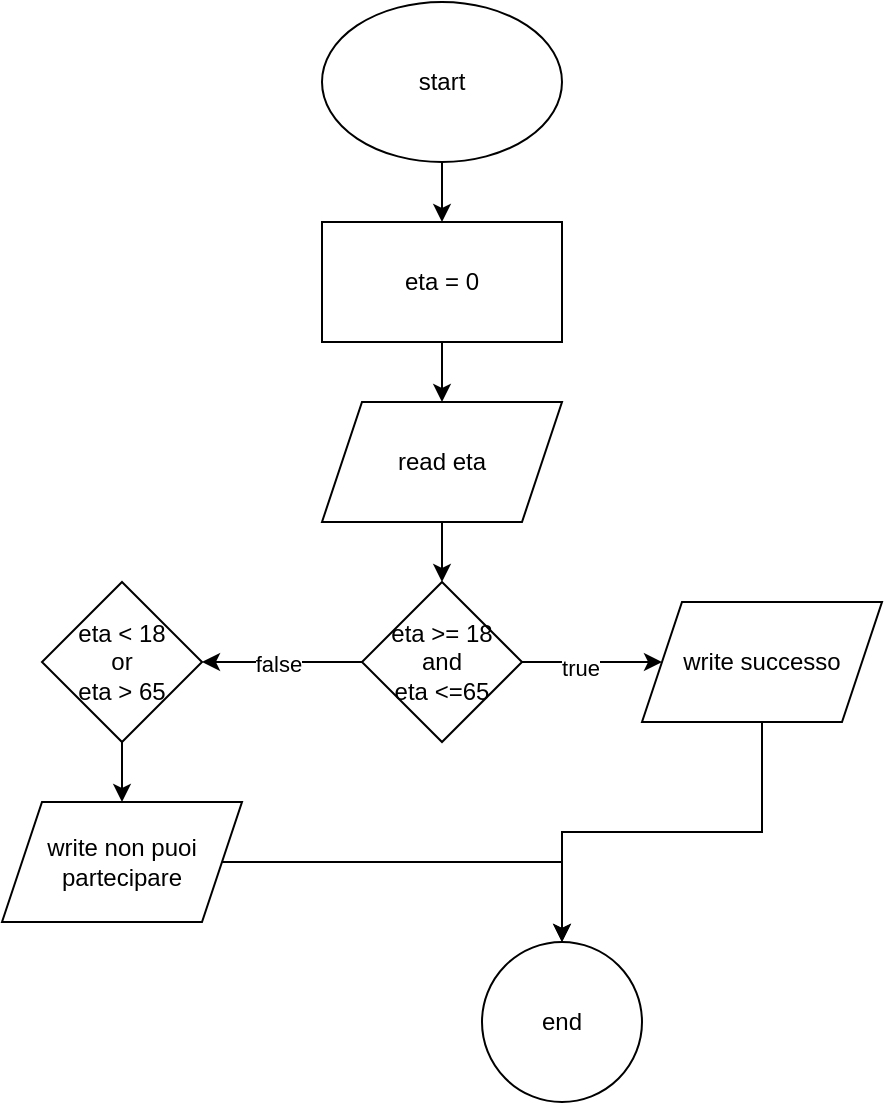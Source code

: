 <mxfile version="26.0.9">
  <diagram name="Page-1" id="Y47qZC1E6QnZF63Za9gY">
    <mxGraphModel dx="1364" dy="795" grid="1" gridSize="10" guides="1" tooltips="1" connect="1" arrows="1" fold="1" page="1" pageScale="1" pageWidth="850" pageHeight="1100" math="0" shadow="0">
      <root>
        <mxCell id="0" />
        <mxCell id="1" parent="0" />
        <mxCell id="FlOT3igb2z2_P4cb0uie-5" value="" style="edgeStyle=orthogonalEdgeStyle;rounded=0;orthogonalLoop=1;jettySize=auto;html=1;" edge="1" parent="1" source="FlOT3igb2z2_P4cb0uie-1" target="FlOT3igb2z2_P4cb0uie-2">
          <mxGeometry relative="1" as="geometry" />
        </mxCell>
        <mxCell id="FlOT3igb2z2_P4cb0uie-1" value="start" style="ellipse;whiteSpace=wrap;html=1;" vertex="1" parent="1">
          <mxGeometry x="350" y="40" width="120" height="80" as="geometry" />
        </mxCell>
        <mxCell id="FlOT3igb2z2_P4cb0uie-4" value="" style="edgeStyle=orthogonalEdgeStyle;rounded=0;orthogonalLoop=1;jettySize=auto;html=1;" edge="1" parent="1" source="FlOT3igb2z2_P4cb0uie-2" target="FlOT3igb2z2_P4cb0uie-3">
          <mxGeometry relative="1" as="geometry" />
        </mxCell>
        <mxCell id="FlOT3igb2z2_P4cb0uie-2" value="eta = 0" style="rounded=0;whiteSpace=wrap;html=1;" vertex="1" parent="1">
          <mxGeometry x="350" y="150" width="120" height="60" as="geometry" />
        </mxCell>
        <mxCell id="FlOT3igb2z2_P4cb0uie-7" value="" style="edgeStyle=orthogonalEdgeStyle;rounded=0;orthogonalLoop=1;jettySize=auto;html=1;" edge="1" parent="1" source="FlOT3igb2z2_P4cb0uie-3" target="FlOT3igb2z2_P4cb0uie-6">
          <mxGeometry relative="1" as="geometry" />
        </mxCell>
        <mxCell id="FlOT3igb2z2_P4cb0uie-3" value="read eta" style="shape=parallelogram;perimeter=parallelogramPerimeter;whiteSpace=wrap;html=1;fixedSize=1;rounded=0;" vertex="1" parent="1">
          <mxGeometry x="350" y="240" width="120" height="60" as="geometry" />
        </mxCell>
        <mxCell id="FlOT3igb2z2_P4cb0uie-9" value="" style="edgeStyle=orthogonalEdgeStyle;rounded=0;orthogonalLoop=1;jettySize=auto;html=1;" edge="1" parent="1" source="FlOT3igb2z2_P4cb0uie-6" target="FlOT3igb2z2_P4cb0uie-8">
          <mxGeometry relative="1" as="geometry" />
        </mxCell>
        <mxCell id="FlOT3igb2z2_P4cb0uie-10" value="true" style="edgeLabel;html=1;align=center;verticalAlign=middle;resizable=0;points=[];" vertex="1" connectable="0" parent="FlOT3igb2z2_P4cb0uie-9">
          <mxGeometry x="-0.171" y="-3" relative="1" as="geometry">
            <mxPoint as="offset" />
          </mxGeometry>
        </mxCell>
        <mxCell id="FlOT3igb2z2_P4cb0uie-12" value="" style="edgeStyle=orthogonalEdgeStyle;rounded=0;orthogonalLoop=1;jettySize=auto;html=1;" edge="1" parent="1" source="FlOT3igb2z2_P4cb0uie-6" target="FlOT3igb2z2_P4cb0uie-11">
          <mxGeometry relative="1" as="geometry" />
        </mxCell>
        <mxCell id="FlOT3igb2z2_P4cb0uie-13" value="false" style="edgeLabel;html=1;align=center;verticalAlign=middle;resizable=0;points=[];" vertex="1" connectable="0" parent="FlOT3igb2z2_P4cb0uie-12">
          <mxGeometry x="0.05" y="1" relative="1" as="geometry">
            <mxPoint as="offset" />
          </mxGeometry>
        </mxCell>
        <mxCell id="FlOT3igb2z2_P4cb0uie-6" value="&lt;div&gt;eta &amp;gt;= 18 &lt;br&gt;&lt;/div&gt;&lt;div&gt;and &lt;br&gt;&lt;/div&gt;&lt;div&gt;eta &amp;lt;=65&lt;br&gt;&lt;/div&gt;" style="rhombus;whiteSpace=wrap;html=1;rounded=0;" vertex="1" parent="1">
          <mxGeometry x="370" y="330" width="80" height="80" as="geometry" />
        </mxCell>
        <mxCell id="FlOT3igb2z2_P4cb0uie-17" value="" style="edgeStyle=orthogonalEdgeStyle;rounded=0;orthogonalLoop=1;jettySize=auto;html=1;" edge="1" parent="1" source="FlOT3igb2z2_P4cb0uie-8" target="FlOT3igb2z2_P4cb0uie-16">
          <mxGeometry relative="1" as="geometry" />
        </mxCell>
        <mxCell id="FlOT3igb2z2_P4cb0uie-8" value="write successo" style="shape=parallelogram;perimeter=parallelogramPerimeter;whiteSpace=wrap;html=1;fixedSize=1;rounded=0;" vertex="1" parent="1">
          <mxGeometry x="510" y="340" width="120" height="60" as="geometry" />
        </mxCell>
        <mxCell id="FlOT3igb2z2_P4cb0uie-15" value="" style="edgeStyle=orthogonalEdgeStyle;rounded=0;orthogonalLoop=1;jettySize=auto;html=1;" edge="1" parent="1" source="FlOT3igb2z2_P4cb0uie-11" target="FlOT3igb2z2_P4cb0uie-14">
          <mxGeometry relative="1" as="geometry" />
        </mxCell>
        <mxCell id="FlOT3igb2z2_P4cb0uie-11" value="&lt;div&gt;eta &amp;lt; 18 &lt;br&gt;&lt;/div&gt;&lt;div&gt;or&lt;/div&gt;&lt;div&gt;eta &amp;gt; 65&lt;br&gt;&lt;/div&gt;" style="rhombus;whiteSpace=wrap;html=1;rounded=0;" vertex="1" parent="1">
          <mxGeometry x="210" y="330" width="80" height="80" as="geometry" />
        </mxCell>
        <mxCell id="FlOT3igb2z2_P4cb0uie-18" style="edgeStyle=orthogonalEdgeStyle;rounded=0;orthogonalLoop=1;jettySize=auto;html=1;" edge="1" parent="1" source="FlOT3igb2z2_P4cb0uie-14" target="FlOT3igb2z2_P4cb0uie-16">
          <mxGeometry relative="1" as="geometry" />
        </mxCell>
        <mxCell id="FlOT3igb2z2_P4cb0uie-14" value="write non puoi partecipare" style="shape=parallelogram;perimeter=parallelogramPerimeter;whiteSpace=wrap;html=1;fixedSize=1;rounded=0;" vertex="1" parent="1">
          <mxGeometry x="190" y="440" width="120" height="60" as="geometry" />
        </mxCell>
        <mxCell id="FlOT3igb2z2_P4cb0uie-16" value="end" style="ellipse;whiteSpace=wrap;html=1;rounded=0;" vertex="1" parent="1">
          <mxGeometry x="430" y="510" width="80" height="80" as="geometry" />
        </mxCell>
      </root>
    </mxGraphModel>
  </diagram>
</mxfile>
